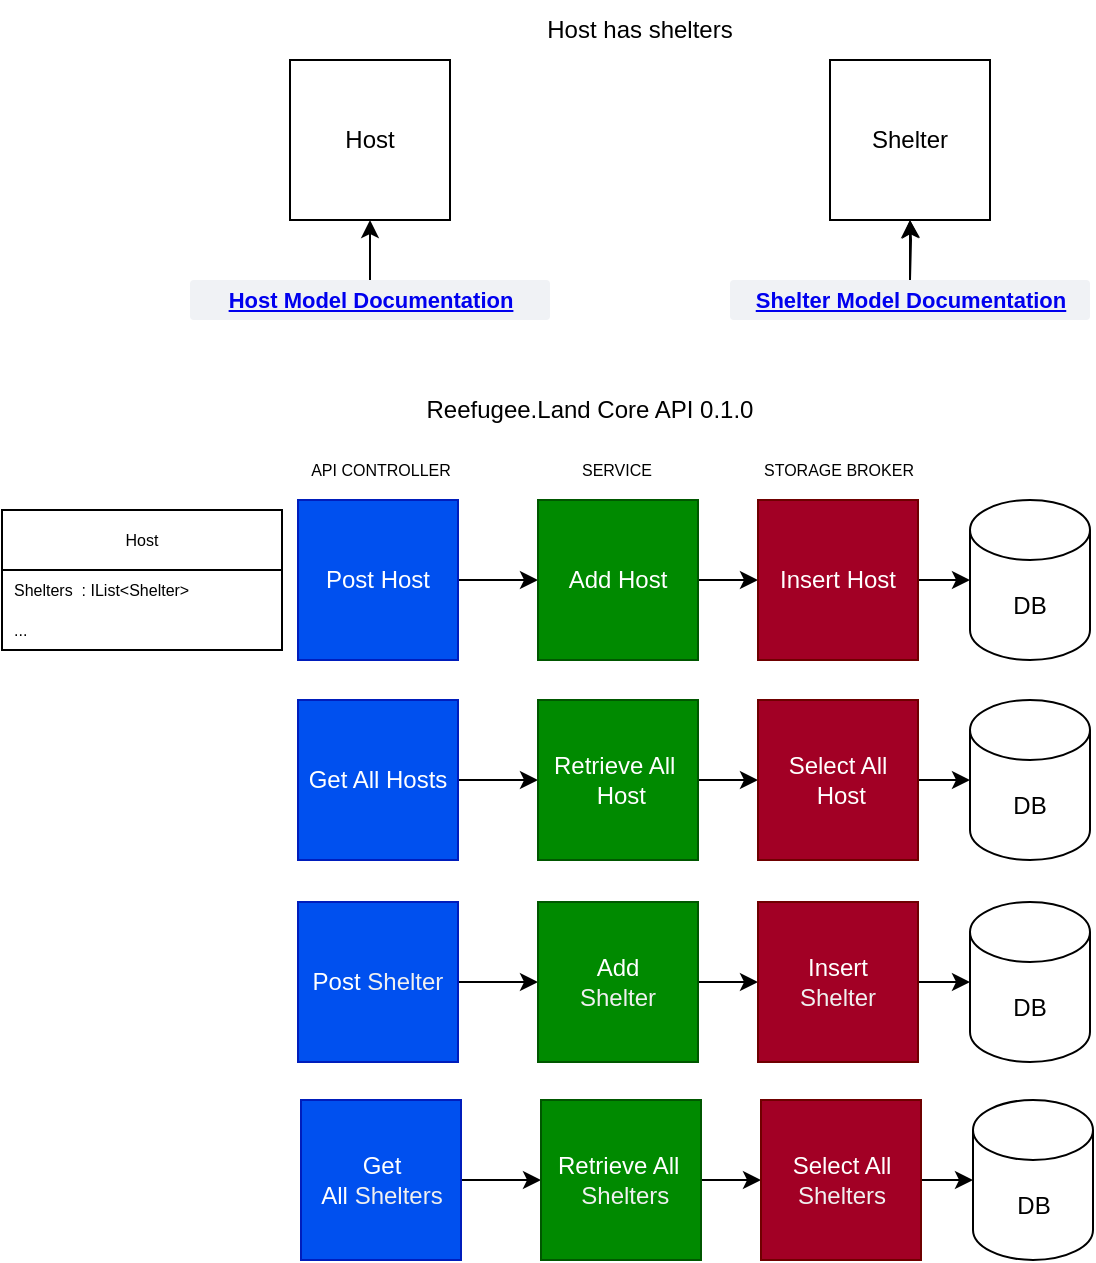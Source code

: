 <mxfile version="18.0.1" type="device"><diagram id="kBNqaNJT_XWHhe3vEAI3" name="Host has Shelters"><mxGraphModel dx="981" dy="591" grid="1" gridSize="10" guides="1" tooltips="1" connect="1" arrows="1" fold="1" page="1" pageScale="1" pageWidth="1100" pageHeight="850" math="0" shadow="0"><root><mxCell id="0"/><mxCell id="1" parent="0"/><mxCell id="Z3Y37e8lLLGUHDUsPMlP-1" value="Host has shelters" style="text;html=1;strokeColor=none;fillColor=none;align=center;verticalAlign=middle;whiteSpace=wrap;rounded=0;" vertex="1" parent="1"><mxGeometry x="390" y="20" width="150" height="30" as="geometry"/></mxCell><mxCell id="EcR_8GziXmsabuMcaouX-1" value="Host" style="whiteSpace=wrap;html=1;aspect=fixed;" vertex="1" parent="1"><mxGeometry x="290" y="50" width="80" height="80" as="geometry"/></mxCell><mxCell id="EcR_8GziXmsabuMcaouX-2" style="edgeStyle=orthogonalEdgeStyle;rounded=0;orthogonalLoop=1;jettySize=auto;html=1;" edge="1" parent="1" source="EcR_8GziXmsabuMcaouX-3" target="EcR_8GziXmsabuMcaouX-1"><mxGeometry relative="1" as="geometry"/></mxCell><mxCell id="EcR_8GziXmsabuMcaouX-3" value="&lt;a href=&quot;https://docs.refugee.land/docs/refugeeland.core/models/host&quot;&gt;Host Model Documentation&lt;/a&gt;" style="dashed=0;html=1;fillColor=#F0F2F5;strokeColor=none;align=center;rounded=1;arcSize=10;fontColor=#3384FF;fontStyle=1;fontSize=11;shadow=0" vertex="1" parent="1"><mxGeometry x="240" y="160" width="180" height="20" as="geometry"/></mxCell><mxCell id="EcR_8GziXmsabuMcaouX-8" value="Shelter" style="whiteSpace=wrap;html=1;aspect=fixed;" vertex="1" parent="1"><mxGeometry x="560" y="50" width="80" height="80" as="geometry"/></mxCell><mxCell id="EcR_8GziXmsabuMcaouX-9" style="edgeStyle=orthogonalEdgeStyle;rounded=0;orthogonalLoop=1;jettySize=auto;html=1;" edge="1" parent="1" target="EcR_8GziXmsabuMcaouX-8"><mxGeometry relative="1" as="geometry"><mxPoint x="600" y="160" as="sourcePoint"/></mxGeometry></mxCell><mxCell id="EcR_8GziXmsabuMcaouX-11" value="" style="edgeStyle=orthogonalEdgeStyle;rounded=0;orthogonalLoop=1;jettySize=auto;html=1;" edge="1" parent="1" source="EcR_8GziXmsabuMcaouX-10" target="EcR_8GziXmsabuMcaouX-8"><mxGeometry relative="1" as="geometry"><mxPoint x="600" y="160" as="sourcePoint"/></mxGeometry></mxCell><mxCell id="EcR_8GziXmsabuMcaouX-10" value="&lt;a href=&quot;https://docs.refugee.land/docs/refugeeland.core/models/shelter&quot;&gt;Shelter Model Documentation&lt;/a&gt;" style="dashed=0;html=1;fillColor=#F0F2F5;strokeColor=none;align=center;rounded=1;arcSize=10;fontColor=#3384FF;fontStyle=1;fontSize=11;shadow=0" vertex="1" parent="1"><mxGeometry x="510" y="160" width="180" height="20" as="geometry"/></mxCell><mxCell id="iF9LJ47_0ak0R6h4xF9o-1" value="Reefugee.Land Core API 0.1.0" style="text;html=1;strokeColor=none;fillColor=none;align=center;verticalAlign=middle;whiteSpace=wrap;rounded=0;" vertex="1" parent="1"><mxGeometry x="330" y="210" width="220" height="30" as="geometry"/></mxCell><mxCell id="zHlAzHM6PjNSpifpemgY-1" style="edgeStyle=orthogonalEdgeStyle;rounded=0;orthogonalLoop=1;jettySize=auto;html=1;entryX=0;entryY=0.5;entryDx=0;entryDy=0;fontSize=8;" edge="1" parent="1" source="zHlAzHM6PjNSpifpemgY-2" target="zHlAzHM6PjNSpifpemgY-4"><mxGeometry relative="1" as="geometry"/></mxCell><mxCell id="zHlAzHM6PjNSpifpemgY-2" value="Post Host" style="whiteSpace=wrap;html=1;aspect=fixed;fillColor=#0050ef;fontColor=#ffffff;strokeColor=#001DBC;" vertex="1" parent="1"><mxGeometry x="294" y="270" width="80" height="80" as="geometry"/></mxCell><mxCell id="zHlAzHM6PjNSpifpemgY-3" style="edgeStyle=orthogonalEdgeStyle;rounded=0;orthogonalLoop=1;jettySize=auto;html=1;entryX=0;entryY=0.5;entryDx=0;entryDy=0;fontSize=8;" edge="1" parent="1" source="zHlAzHM6PjNSpifpemgY-4" target="zHlAzHM6PjNSpifpemgY-6"><mxGeometry relative="1" as="geometry"/></mxCell><mxCell id="zHlAzHM6PjNSpifpemgY-4" value="Add Host" style="whiteSpace=wrap;html=1;aspect=fixed;fillColor=#008a00;fontColor=#ffffff;strokeColor=#005700;" vertex="1" parent="1"><mxGeometry x="414" y="270" width="80" height="80" as="geometry"/></mxCell><mxCell id="zHlAzHM6PjNSpifpemgY-5" style="edgeStyle=orthogonalEdgeStyle;rounded=0;orthogonalLoop=1;jettySize=auto;html=1;fontSize=8;" edge="1" parent="1" source="zHlAzHM6PjNSpifpemgY-6" target="zHlAzHM6PjNSpifpemgY-26"><mxGeometry relative="1" as="geometry"/></mxCell><mxCell id="zHlAzHM6PjNSpifpemgY-6" value="Insert Host" style="whiteSpace=wrap;html=1;aspect=fixed;fillColor=#a20025;fontColor=#ffffff;strokeColor=#6F0000;" vertex="1" parent="1"><mxGeometry x="524" y="270" width="80" height="80" as="geometry"/></mxCell><mxCell id="zHlAzHM6PjNSpifpemgY-7" style="edgeStyle=orthogonalEdgeStyle;rounded=0;orthogonalLoop=1;jettySize=auto;html=1;fontSize=8;" edge="1" parent="1" source="zHlAzHM6PjNSpifpemgY-8"><mxGeometry relative="1" as="geometry"><mxPoint x="414" y="510" as="targetPoint"/></mxGeometry></mxCell><mxCell id="zHlAzHM6PjNSpifpemgY-9" style="edgeStyle=orthogonalEdgeStyle;rounded=0;orthogonalLoop=1;jettySize=auto;html=1;fontSize=8;" edge="1" parent="1" source="zHlAzHM6PjNSpifpemgY-10"><mxGeometry relative="1" as="geometry"><mxPoint x="524" y="510" as="targetPoint"/></mxGeometry></mxCell><mxCell id="zHlAzHM6PjNSpifpemgY-11" style="edgeStyle=orthogonalEdgeStyle;rounded=0;orthogonalLoop=1;jettySize=auto;html=1;fontSize=8;" edge="1" parent="1" source="zHlAzHM6PjNSpifpemgY-12"><mxGeometry relative="1" as="geometry"><mxPoint x="630" y="510" as="targetPoint"/></mxGeometry></mxCell><mxCell id="zHlAzHM6PjNSpifpemgY-13" style="edgeStyle=orthogonalEdgeStyle;rounded=0;orthogonalLoop=1;jettySize=auto;html=1;fontSize=8;" edge="1" parent="1" source="zHlAzHM6PjNSpifpemgY-14" target="zHlAzHM6PjNSpifpemgY-16"><mxGeometry relative="1" as="geometry"/></mxCell><mxCell id="zHlAzHM6PjNSpifpemgY-14" value="Post&amp;nbsp;&lt;span style=&quot;color: rgb(240, 240, 240);&quot;&gt;Shelter&lt;/span&gt;" style="whiteSpace=wrap;html=1;aspect=fixed;fillColor=#0050ef;fontColor=#ffffff;strokeColor=#001DBC;" vertex="1" parent="1"><mxGeometry x="294" y="471" width="80" height="80" as="geometry"/></mxCell><mxCell id="zHlAzHM6PjNSpifpemgY-15" style="edgeStyle=orthogonalEdgeStyle;rounded=0;orthogonalLoop=1;jettySize=auto;html=1;fontSize=8;" edge="1" parent="1" source="zHlAzHM6PjNSpifpemgY-16" target="zHlAzHM6PjNSpifpemgY-18"><mxGeometry relative="1" as="geometry"/></mxCell><mxCell id="zHlAzHM6PjNSpifpemgY-16" value="Add&lt;br&gt;&lt;span style=&quot;color: rgb(240, 240, 240);&quot;&gt;Shelter&lt;/span&gt;" style="whiteSpace=wrap;html=1;aspect=fixed;fillColor=#008a00;fontColor=#ffffff;strokeColor=#005700;" vertex="1" parent="1"><mxGeometry x="414" y="471" width="80" height="80" as="geometry"/></mxCell><mxCell id="zHlAzHM6PjNSpifpemgY-17" style="edgeStyle=orthogonalEdgeStyle;rounded=0;orthogonalLoop=1;jettySize=auto;html=1;entryX=0;entryY=0.5;entryDx=0;entryDy=0;entryPerimeter=0;fontSize=8;" edge="1" parent="1" source="zHlAzHM6PjNSpifpemgY-18" target="zHlAzHM6PjNSpifpemgY-27"><mxGeometry relative="1" as="geometry"/></mxCell><mxCell id="zHlAzHM6PjNSpifpemgY-18" value="Insert&lt;br&gt;&lt;span style=&quot;color: rgb(240, 240, 240);&quot;&gt;Shelter&lt;/span&gt;" style="whiteSpace=wrap;html=1;aspect=fixed;fillColor=#a20025;fontColor=#ffffff;strokeColor=#6F0000;" vertex="1" parent="1"><mxGeometry x="524" y="471" width="80" height="80" as="geometry"/></mxCell><mxCell id="zHlAzHM6PjNSpifpemgY-19" value="Host" style="swimlane;fontStyle=0;childLayout=stackLayout;horizontal=1;startSize=30;horizontalStack=0;resizeParent=1;resizeParentMax=0;resizeLast=0;collapsible=1;marginBottom=0;fontSize=8;" vertex="1" parent="1"><mxGeometry x="146" y="275" width="140" height="70" as="geometry"><mxRectangle x="250" y="530" width="110" height="30" as="alternateBounds"/></mxGeometry></mxCell><mxCell id="zHlAzHM6PjNSpifpemgY-20" value="Shelters  : IList&lt;Shelter&gt;" style="text;strokeColor=none;fillColor=none;align=left;verticalAlign=middle;spacingLeft=4;spacingRight=4;overflow=hidden;points=[[0,0.5],[1,0.5]];portConstraint=eastwest;rotatable=0;fontSize=8;" vertex="1" parent="zHlAzHM6PjNSpifpemgY-19"><mxGeometry y="30" width="140" height="20" as="geometry"/></mxCell><mxCell id="zHlAzHM6PjNSpifpemgY-22" value="..." style="text;strokeColor=none;fillColor=none;align=left;verticalAlign=middle;spacingLeft=4;spacingRight=4;overflow=hidden;points=[[0,0.5],[1,0.5]];portConstraint=eastwest;rotatable=0;fontSize=8;" vertex="1" parent="zHlAzHM6PjNSpifpemgY-19"><mxGeometry y="50" width="140" height="20" as="geometry"/></mxCell><mxCell id="zHlAzHM6PjNSpifpemgY-23" value="API CONTROLLER" style="text;html=1;strokeColor=none;fillColor=none;align=center;verticalAlign=middle;whiteSpace=wrap;rounded=0;fontSize=8;" vertex="1" parent="1"><mxGeometry x="295.5" y="240" width="78.5" height="30" as="geometry"/></mxCell><mxCell id="zHlAzHM6PjNSpifpemgY-24" value="SERVICE" style="text;html=1;strokeColor=none;fillColor=none;align=center;verticalAlign=middle;whiteSpace=wrap;rounded=0;fontSize=8;" vertex="1" parent="1"><mxGeometry x="414" y="240" width="78.5" height="30" as="geometry"/></mxCell><mxCell id="zHlAzHM6PjNSpifpemgY-25" value="STORAGE BROKER" style="text;html=1;strokeColor=none;fillColor=none;align=center;verticalAlign=middle;whiteSpace=wrap;rounded=0;fontSize=8;" vertex="1" parent="1"><mxGeometry x="524.75" y="240" width="78.5" height="30" as="geometry"/></mxCell><mxCell id="zHlAzHM6PjNSpifpemgY-26" value="DB" style="shape=cylinder3;whiteSpace=wrap;html=1;boundedLbl=1;backgroundOutline=1;size=15;" vertex="1" parent="1"><mxGeometry x="630" y="270" width="60" height="80" as="geometry"/></mxCell><mxCell id="zHlAzHM6PjNSpifpemgY-27" value="DB" style="shape=cylinder3;whiteSpace=wrap;html=1;boundedLbl=1;backgroundOutline=1;size=15;" vertex="1" parent="1"><mxGeometry x="630" y="471" width="60" height="80" as="geometry"/></mxCell><mxCell id="MLbu5TKIRcCm9hCiDH3h-7" style="edgeStyle=orthogonalEdgeStyle;rounded=0;orthogonalLoop=1;jettySize=auto;html=1;" edge="1" parent="1" source="MLbu5TKIRcCm9hCiDH3h-1" target="MLbu5TKIRcCm9hCiDH3h-2"><mxGeometry relative="1" as="geometry"/></mxCell><mxCell id="MLbu5TKIRcCm9hCiDH3h-1" value="Get All Hosts" style="whiteSpace=wrap;html=1;aspect=fixed;fillColor=#0050ef;fontColor=#ffffff;strokeColor=#001DBC;" vertex="1" parent="1"><mxGeometry x="294" y="370" width="80" height="80" as="geometry"/></mxCell><mxCell id="MLbu5TKIRcCm9hCiDH3h-6" style="edgeStyle=orthogonalEdgeStyle;rounded=0;orthogonalLoop=1;jettySize=auto;html=1;entryX=0;entryY=0.5;entryDx=0;entryDy=0;" edge="1" parent="1" source="MLbu5TKIRcCm9hCiDH3h-2" target="MLbu5TKIRcCm9hCiDH3h-3"><mxGeometry relative="1" as="geometry"/></mxCell><mxCell id="MLbu5TKIRcCm9hCiDH3h-2" value="Retrieve All&amp;nbsp;&lt;br&gt;&amp;nbsp;Host" style="whiteSpace=wrap;html=1;aspect=fixed;fillColor=#008a00;fontColor=#ffffff;strokeColor=#005700;" vertex="1" parent="1"><mxGeometry x="414" y="370" width="80" height="80" as="geometry"/></mxCell><mxCell id="MLbu5TKIRcCm9hCiDH3h-5" style="edgeStyle=orthogonalEdgeStyle;rounded=0;orthogonalLoop=1;jettySize=auto;html=1;entryX=0;entryY=0.5;entryDx=0;entryDy=0;entryPerimeter=0;" edge="1" parent="1" source="MLbu5TKIRcCm9hCiDH3h-3" target="MLbu5TKIRcCm9hCiDH3h-4"><mxGeometry relative="1" as="geometry"/></mxCell><mxCell id="MLbu5TKIRcCm9hCiDH3h-3" value="Select All&lt;br&gt;&amp;nbsp;Host" style="whiteSpace=wrap;html=1;aspect=fixed;fillColor=#a20025;fontColor=#ffffff;strokeColor=#6F0000;" vertex="1" parent="1"><mxGeometry x="524" y="370" width="80" height="80" as="geometry"/></mxCell><mxCell id="MLbu5TKIRcCm9hCiDH3h-4" value="DB" style="shape=cylinder3;whiteSpace=wrap;html=1;boundedLbl=1;backgroundOutline=1;size=15;" vertex="1" parent="1"><mxGeometry x="630" y="370" width="60" height="80" as="geometry"/></mxCell><mxCell id="MLbu5TKIRcCm9hCiDH3h-12" style="edgeStyle=orthogonalEdgeStyle;rounded=0;orthogonalLoop=1;jettySize=auto;html=1;entryX=0;entryY=0.5;entryDx=0;entryDy=0;" edge="1" parent="1" source="MLbu5TKIRcCm9hCiDH3h-8" target="MLbu5TKIRcCm9hCiDH3h-9"><mxGeometry relative="1" as="geometry"/></mxCell><mxCell id="MLbu5TKIRcCm9hCiDH3h-8" value="Get All&amp;nbsp;&lt;span style=&quot;color: rgb(240, 240, 240);&quot;&gt;Shelters&lt;/span&gt;" style="whiteSpace=wrap;html=1;aspect=fixed;fillColor=#0050ef;fontColor=#ffffff;strokeColor=#001DBC;" vertex="1" parent="1"><mxGeometry x="295.5" y="570" width="80" height="80" as="geometry"/></mxCell><mxCell id="MLbu5TKIRcCm9hCiDH3h-13" style="edgeStyle=orthogonalEdgeStyle;rounded=0;orthogonalLoop=1;jettySize=auto;html=1;" edge="1" parent="1" source="MLbu5TKIRcCm9hCiDH3h-9" target="MLbu5TKIRcCm9hCiDH3h-10"><mxGeometry relative="1" as="geometry"/></mxCell><mxCell id="MLbu5TKIRcCm9hCiDH3h-9" value="Retrieve All&amp;nbsp;&lt;br&gt;&amp;nbsp;&lt;span style=&quot;color: rgb(240, 240, 240);&quot;&gt;Shelters&lt;/span&gt;" style="whiteSpace=wrap;html=1;aspect=fixed;fillColor=#008a00;fontColor=#ffffff;strokeColor=#005700;" vertex="1" parent="1"><mxGeometry x="415.5" y="570" width="80" height="80" as="geometry"/></mxCell><mxCell id="MLbu5TKIRcCm9hCiDH3h-14" style="edgeStyle=orthogonalEdgeStyle;rounded=0;orthogonalLoop=1;jettySize=auto;html=1;" edge="1" parent="1" source="MLbu5TKIRcCm9hCiDH3h-10" target="MLbu5TKIRcCm9hCiDH3h-11"><mxGeometry relative="1" as="geometry"/></mxCell><mxCell id="MLbu5TKIRcCm9hCiDH3h-10" value="Select All&lt;br&gt;&lt;span style=&quot;color: rgb(240, 240, 240);&quot;&gt;Shelters&lt;/span&gt;" style="whiteSpace=wrap;html=1;aspect=fixed;fillColor=#a20025;fontColor=#ffffff;strokeColor=#6F0000;" vertex="1" parent="1"><mxGeometry x="525.5" y="570" width="80" height="80" as="geometry"/></mxCell><mxCell id="MLbu5TKIRcCm9hCiDH3h-11" value="DB" style="shape=cylinder3;whiteSpace=wrap;html=1;boundedLbl=1;backgroundOutline=1;size=15;" vertex="1" parent="1"><mxGeometry x="631.5" y="570" width="60" height="80" as="geometry"/></mxCell></root></mxGraphModel></diagram></mxfile>